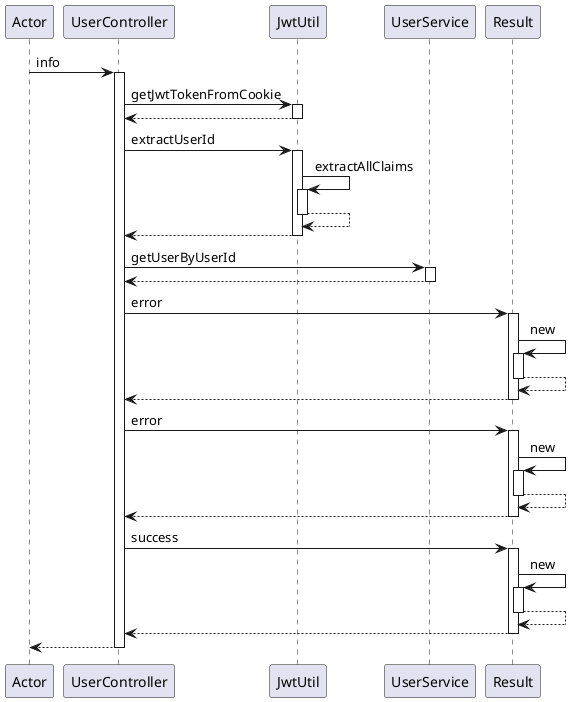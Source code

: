 @startuml
participant Actor
Actor -> UserController : info
activate UserController
UserController -> JwtUtil : getJwtTokenFromCookie
activate JwtUtil
JwtUtil --> UserController
deactivate JwtUtil
UserController -> JwtUtil : extractUserId
activate JwtUtil
JwtUtil -> JwtUtil : extractAllClaims
activate JwtUtil
JwtUtil --> JwtUtil
deactivate JwtUtil
JwtUtil --> UserController
deactivate JwtUtil
UserController -> UserService : getUserByUserId
activate UserService
UserService --> UserController
deactivate UserService
UserController -> Result : error
activate Result
Result -> Result : new
activate Result
Result --> Result
deactivate Result
Result --> UserController
deactivate Result
UserController -> Result : error
activate Result
Result -> Result : new
activate Result
Result --> Result
deactivate Result
Result --> UserController
deactivate Result
UserController -> Result : success
activate Result
Result -> Result : new
activate Result
Result --> Result
deactivate Result
Result --> UserController
deactivate Result
return
@enduml